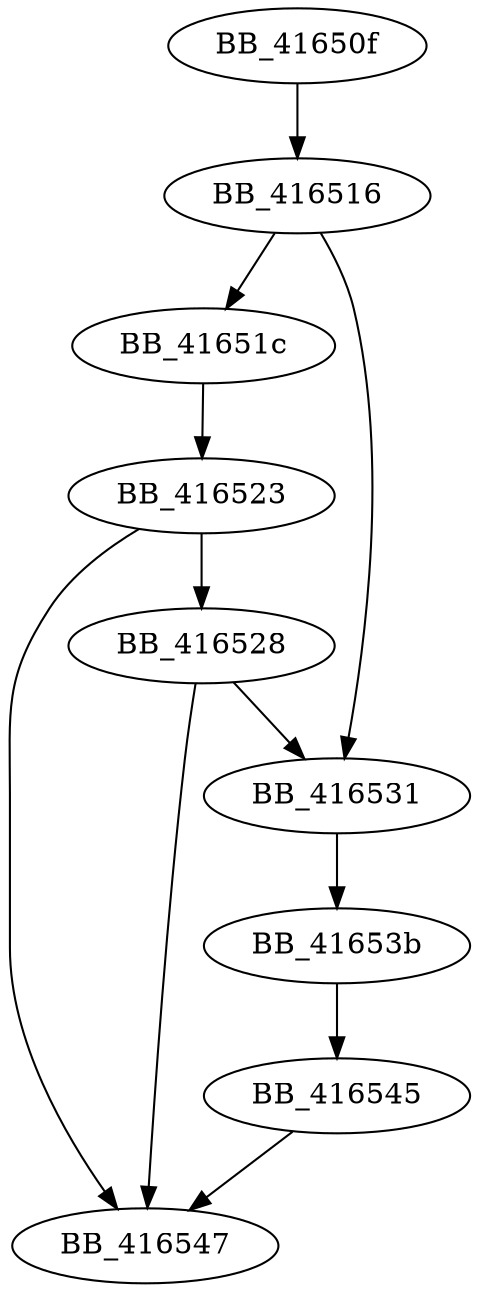 DiGraph __FF_MSGBANNER{
BB_41650f->BB_416516
BB_416516->BB_41651c
BB_416516->BB_416531
BB_41651c->BB_416523
BB_416523->BB_416528
BB_416523->BB_416547
BB_416528->BB_416531
BB_416528->BB_416547
BB_416531->BB_41653b
BB_41653b->BB_416545
BB_416545->BB_416547
}
